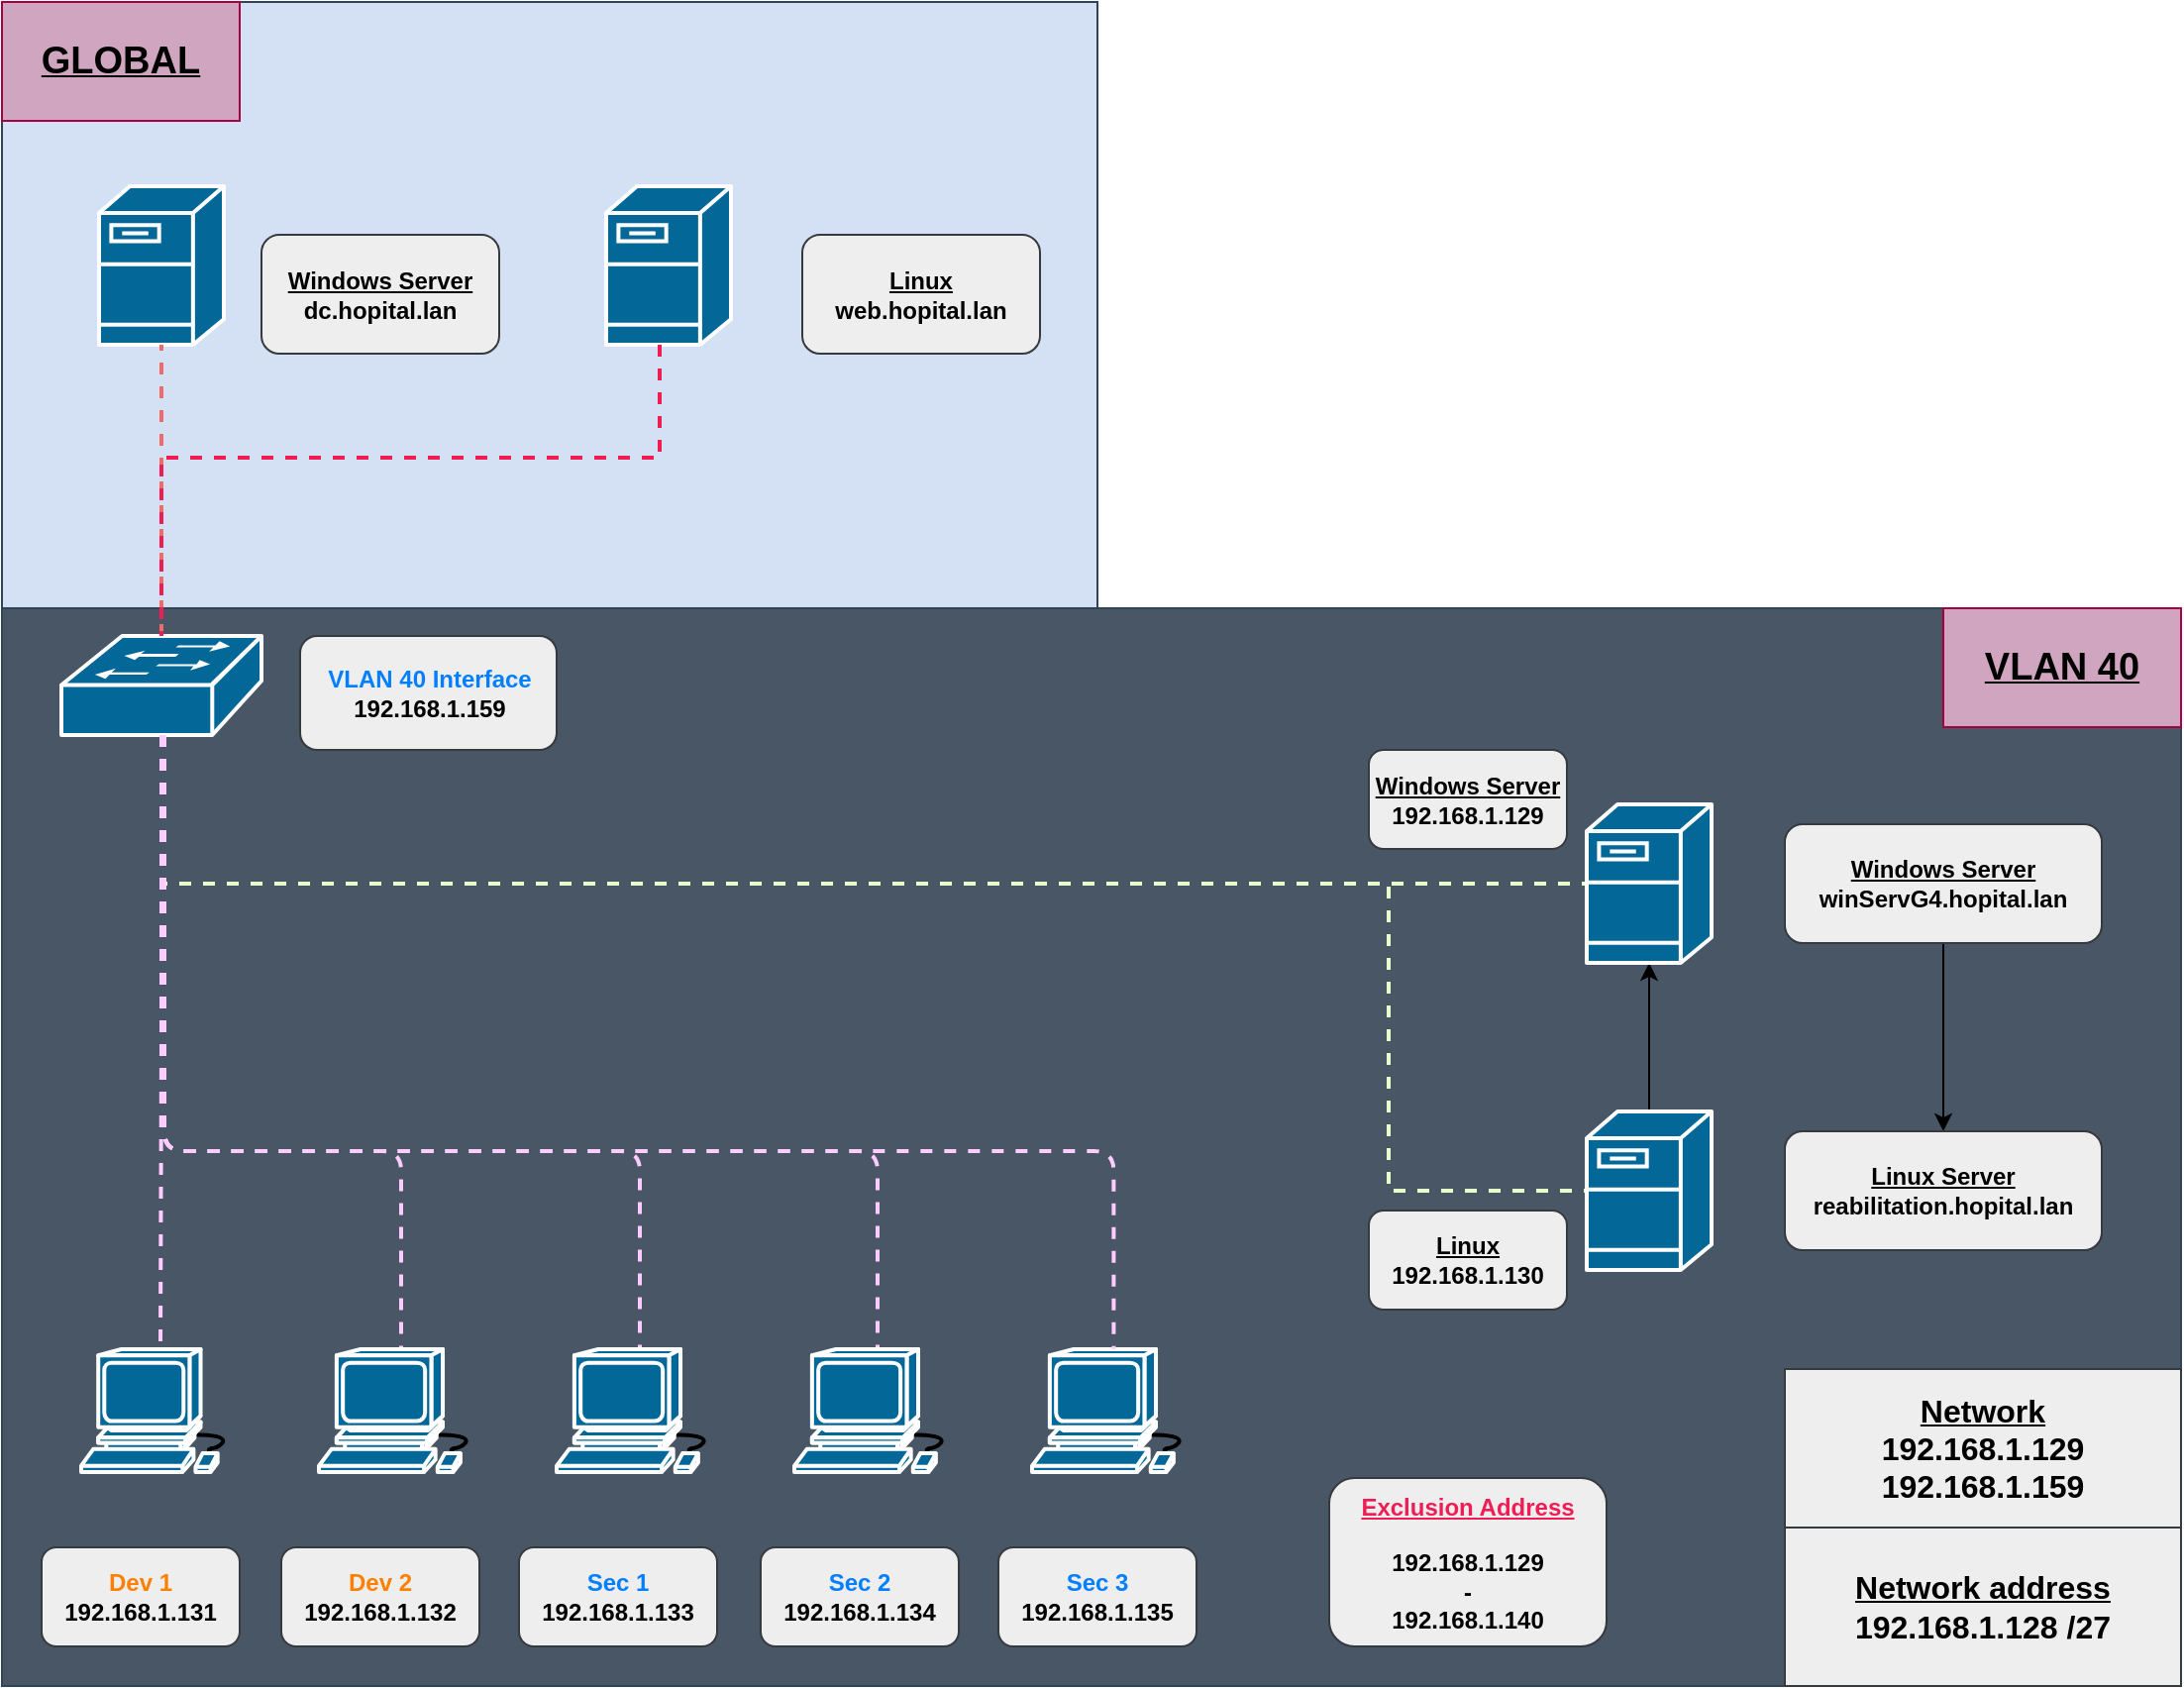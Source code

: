 <mxfile version="24.7.17">
  <diagram name="Page-1" id="822b0af5-4adb-64df-f703-e8dfc1f81529">
    <mxGraphModel dx="2100" dy="1242" grid="0" gridSize="10" guides="1" tooltips="1" connect="1" arrows="1" fold="1" page="1" pageScale="1" pageWidth="1100" pageHeight="850" background="none" math="0" shadow="0">
      <root>
        <mxCell id="0" />
        <mxCell id="1" parent="0" />
        <mxCell id="soyHDLQrWCftBUpEwsDa-52" value="" style="rounded=0;whiteSpace=wrap;html=1;fillColor=#485665;strokeColor=#314354;fontColor=#ffffff;strokeWidth=1;perimeterSpacing=0;" vertex="1" parent="1">
          <mxGeometry y="306" width="1100" height="544" as="geometry" />
        </mxCell>
        <mxCell id="soyHDLQrWCftBUpEwsDa-49" value="" style="rounded=0;whiteSpace=wrap;html=1;fillColor=#D4E1F5;strokeColor=#314354;" vertex="1" parent="1">
          <mxGeometry width="553" height="306" as="geometry" />
        </mxCell>
        <mxCell id="soyHDLQrWCftBUpEwsDa-13" style="edgeStyle=orthogonalEdgeStyle;rounded=1;orthogonalLoop=1;jettySize=auto;html=1;entryX=0.5;entryY=0;entryDx=0;entryDy=0;entryPerimeter=0;endArrow=none;endFill=0;strokeWidth=2;strokeColor=#FFCCFF;curved=0;dashed=1;comic=0;snapToPoint=0;fixDash=0;backgroundOutline=0;" edge="1" parent="1" source="soyHDLQrWCftBUpEwsDa-1" target="soyHDLQrWCftBUpEwsDa-7">
          <mxGeometry relative="1" as="geometry">
            <mxPoint x="81.5" y="400" as="targetPoint" />
            <Array as="points">
              <mxPoint x="82" y="580" />
              <mxPoint x="202" y="580" />
            </Array>
          </mxGeometry>
        </mxCell>
        <mxCell id="soyHDLQrWCftBUpEwsDa-14" style="edgeStyle=orthogonalEdgeStyle;rounded=1;orthogonalLoop=1;jettySize=auto;html=1;endArrow=none;endFill=0;strokeWidth=2;strokeColor=#FFCCFF;curved=0;dashed=1;comic=0;snapToPoint=0;fixDash=0;backgroundOutline=0;" edge="1" parent="1" source="soyHDLQrWCftBUpEwsDa-1" target="soyHDLQrWCftBUpEwsDa-10">
          <mxGeometry relative="1" as="geometry">
            <Array as="points">
              <mxPoint x="82" y="580" />
              <mxPoint x="322" y="580" />
            </Array>
          </mxGeometry>
        </mxCell>
        <mxCell id="soyHDLQrWCftBUpEwsDa-15" style="edgeStyle=orthogonalEdgeStyle;rounded=1;orthogonalLoop=1;jettySize=auto;html=1;endArrow=none;endFill=0;strokeWidth=2;strokeColor=#FFCCFF;curved=0;dashed=1;comic=0;snapToPoint=0;fixDash=0;backgroundOutline=0;" edge="1" parent="1" source="soyHDLQrWCftBUpEwsDa-1" target="soyHDLQrWCftBUpEwsDa-11">
          <mxGeometry relative="1" as="geometry">
            <Array as="points">
              <mxPoint x="82" y="580" />
              <mxPoint x="442" y="580" />
            </Array>
          </mxGeometry>
        </mxCell>
        <mxCell id="soyHDLQrWCftBUpEwsDa-23" style="edgeStyle=orthogonalEdgeStyle;rounded=0;orthogonalLoop=1;jettySize=auto;html=1;dashed=1;strokeColor=#E6FFCC;strokeWidth=2;endArrow=none;endFill=0;" edge="1" parent="1" source="soyHDLQrWCftBUpEwsDa-1" target="soyHDLQrWCftBUpEwsDa-6">
          <mxGeometry relative="1" as="geometry">
            <Array as="points">
              <mxPoint x="80" y="445" />
            </Array>
          </mxGeometry>
        </mxCell>
        <mxCell id="soyHDLQrWCftBUpEwsDa-24" style="edgeStyle=orthogonalEdgeStyle;rounded=0;orthogonalLoop=1;jettySize=auto;html=1;entryX=0;entryY=0.5;entryDx=0;entryDy=0;entryPerimeter=0;dashed=1;strokeColor=#E6FFCC;strokeWidth=2;endArrow=none;endFill=0;" edge="1" parent="1" source="soyHDLQrWCftBUpEwsDa-1" target="soyHDLQrWCftBUpEwsDa-3">
          <mxGeometry relative="1" as="geometry">
            <Array as="points">
              <mxPoint x="700" y="445" />
              <mxPoint x="700" y="600" />
            </Array>
          </mxGeometry>
        </mxCell>
        <mxCell id="soyHDLQrWCftBUpEwsDa-1" value="" style="shape=mxgraph.cisco.switches.workgroup_switch;sketch=0;html=1;pointerEvents=1;dashed=0;fillColor=#036897;strokeColor=#ffffff;strokeWidth=2;verticalLabelPosition=bottom;verticalAlign=top;align=center;outlineConnect=0;" vertex="1" parent="1">
          <mxGeometry x="30" y="320" width="101" height="50" as="geometry" />
        </mxCell>
        <mxCell id="soyHDLQrWCftBUpEwsDa-44" value="" style="edgeStyle=orthogonalEdgeStyle;rounded=0;orthogonalLoop=1;jettySize=auto;html=1;" edge="1" parent="1" source="soyHDLQrWCftBUpEwsDa-3" target="soyHDLQrWCftBUpEwsDa-6">
          <mxGeometry relative="1" as="geometry" />
        </mxCell>
        <mxCell id="soyHDLQrWCftBUpEwsDa-3" value="" style="shape=mxgraph.cisco.servers.fileserver;html=1;pointerEvents=1;fillColor=#036897;strokeColor=#ffffff;strokeWidth=2;verticalLabelPosition=bottom;verticalAlign=top;align=center;outlineConnect=0;comic=0;snapToPoint=0;fixDash=0;backgroundOutline=0;" vertex="1" parent="1">
          <mxGeometry x="800" y="560" width="63" height="80" as="geometry" />
        </mxCell>
        <mxCell id="soyHDLQrWCftBUpEwsDa-6" value="" style="shape=mxgraph.cisco.servers.fileserver;sketch=0;html=1;pointerEvents=1;dashed=0;fillColor=#036897;strokeColor=#ffffff;strokeWidth=2;verticalLabelPosition=bottom;verticalAlign=top;align=center;outlineConnect=0;" vertex="1" parent="1">
          <mxGeometry x="800" y="405" width="63" height="80" as="geometry" />
        </mxCell>
        <mxCell id="soyHDLQrWCftBUpEwsDa-7" value="" style="shape=mxgraph.cisco.computers_and_peripherals.workstation;sketch=0;html=1;pointerEvents=1;dashed=0;fillColor=#036897;strokeColor=#ffffff;strokeWidth=2;verticalLabelPosition=bottom;verticalAlign=top;align=center;outlineConnect=0;" vertex="1" parent="1">
          <mxGeometry x="160" y="680" width="83" height="62" as="geometry" />
        </mxCell>
        <mxCell id="soyHDLQrWCftBUpEwsDa-8" value="" style="shape=mxgraph.cisco.computers_and_peripherals.workstation;sketch=0;html=1;pointerEvents=1;dashed=0;fillColor=#036897;strokeColor=#ffffff;strokeWidth=2;verticalLabelPosition=bottom;verticalAlign=top;align=center;outlineConnect=0;" vertex="1" parent="1">
          <mxGeometry x="520" y="680" width="83" height="62" as="geometry" />
        </mxCell>
        <mxCell id="soyHDLQrWCftBUpEwsDa-9" value="" style="shape=mxgraph.cisco.computers_and_peripherals.workstation;sketch=0;html=1;pointerEvents=1;dashed=0;fillColor=#036897;strokeColor=#ffffff;strokeWidth=2;verticalLabelPosition=bottom;verticalAlign=top;align=center;outlineConnect=0;" vertex="1" parent="1">
          <mxGeometry x="40" y="680" width="80" height="62" as="geometry" />
        </mxCell>
        <mxCell id="soyHDLQrWCftBUpEwsDa-10" value="" style="shape=mxgraph.cisco.computers_and_peripherals.workstation;sketch=0;html=1;pointerEvents=1;dashed=0;fillColor=#036897;strokeColor=#ffffff;strokeWidth=2;verticalLabelPosition=bottom;verticalAlign=top;align=center;outlineConnect=0;" vertex="1" parent="1">
          <mxGeometry x="280" y="680" width="83" height="62" as="geometry" />
        </mxCell>
        <mxCell id="soyHDLQrWCftBUpEwsDa-11" value="" style="shape=mxgraph.cisco.computers_and_peripherals.workstation;sketch=0;html=1;pointerEvents=1;dashed=0;fillColor=#036897;strokeColor=#ffffff;strokeWidth=2;verticalLabelPosition=bottom;verticalAlign=top;align=center;outlineConnect=0;" vertex="1" parent="1">
          <mxGeometry x="400" y="680" width="83" height="62" as="geometry" />
        </mxCell>
        <mxCell id="soyHDLQrWCftBUpEwsDa-12" style="edgeStyle=orthogonalEdgeStyle;rounded=0;orthogonalLoop=1;jettySize=auto;html=1;entryX=0.5;entryY=0;entryDx=0;entryDy=0;entryPerimeter=0;endArrow=none;endFill=0;strokeColor=#FFCCFF;strokeWidth=2;startArrow=none;startFill=0;dashed=1;comic=0;snapToPoint=0;fixDash=0;backgroundOutline=0;" edge="1" parent="1" source="soyHDLQrWCftBUpEwsDa-1" target="soyHDLQrWCftBUpEwsDa-9">
          <mxGeometry relative="1" as="geometry" />
        </mxCell>
        <mxCell id="soyHDLQrWCftBUpEwsDa-16" style="edgeStyle=orthogonalEdgeStyle;rounded=1;orthogonalLoop=1;jettySize=auto;html=1;entryX=0.5;entryY=0;entryDx=0;entryDy=0;entryPerimeter=0;strokeWidth=2;strokeColor=#FFCCFF;endArrow=none;endFill=0;curved=0;targetPerimeterSpacing=0;jumpSize=0;dashed=1;comic=0;snapToPoint=0;fixDash=0;backgroundOutline=0;" edge="1" parent="1">
          <mxGeometry relative="1" as="geometry">
            <mxPoint x="81.787" y="370" as="sourcePoint" />
            <mxPoint x="561.21" y="680" as="targetPoint" />
            <Array as="points">
              <mxPoint x="81.71" y="580" />
              <mxPoint x="561.71" y="580" />
            </Array>
          </mxGeometry>
        </mxCell>
        <mxCell id="soyHDLQrWCftBUpEwsDa-25" value="" style="shape=mxgraph.cisco.servers.fileserver;sketch=0;html=1;pointerEvents=1;dashed=0;fillColor=#036897;strokeColor=#ffffff;strokeWidth=2;verticalLabelPosition=bottom;verticalAlign=top;align=center;outlineConnect=0;" vertex="1" parent="1">
          <mxGeometry x="49" y="93" width="63" height="80" as="geometry" />
        </mxCell>
        <mxCell id="soyHDLQrWCftBUpEwsDa-28" value="&lt;font color=&quot;#000000&quot;&gt;&lt;span style=&quot;font-size: 16px;&quot;&gt;&lt;b&gt;&lt;u&gt;Network address&lt;/u&gt;&lt;/b&gt;&lt;/span&gt;&lt;/font&gt;&lt;div&gt;&lt;font color=&quot;#000000&quot;&gt;&lt;span style=&quot;font-size: 16px;&quot;&gt;&lt;b&gt;192.168.1.128 /27&lt;/b&gt;&lt;/span&gt;&lt;/font&gt;&lt;/div&gt;" style="rounded=0;whiteSpace=wrap;html=1;fillColor=#EEEEEE;strokeColor=#36393D;" vertex="1" parent="1">
          <mxGeometry x="900" y="770" width="200" height="80" as="geometry" />
        </mxCell>
        <mxCell id="soyHDLQrWCftBUpEwsDa-30" style="edgeStyle=orthogonalEdgeStyle;rounded=0;orthogonalLoop=1;jettySize=auto;html=1;entryX=0.5;entryY=1;entryDx=0;entryDy=0;entryPerimeter=0;strokeColor=#F06A6A;strokeWidth=2;dashed=1;endArrow=none;endFill=0;" edge="1" parent="1" source="soyHDLQrWCftBUpEwsDa-1" target="soyHDLQrWCftBUpEwsDa-25">
          <mxGeometry relative="1" as="geometry" />
        </mxCell>
        <mxCell id="soyHDLQrWCftBUpEwsDa-31" value="&lt;div&gt;&lt;b&gt;&lt;font color=&quot;#000000&quot;&gt;&lt;u&gt;Windows Server&lt;/u&gt;&lt;/font&gt;&lt;/b&gt;&lt;/div&gt;&lt;b&gt;&lt;font color=&quot;#000000&quot;&gt;dc.hopital.lan&lt;/font&gt;&lt;/b&gt;" style="rounded=1;whiteSpace=wrap;html=1;fillColor=#EEEEEE;strokeColor=#36393D;" vertex="1" parent="1">
          <mxGeometry x="131" y="117.5" width="120" height="60" as="geometry" />
        </mxCell>
        <mxCell id="soyHDLQrWCftBUpEwsDa-34" style="edgeStyle=orthogonalEdgeStyle;rounded=0;orthogonalLoop=1;jettySize=auto;html=1;" edge="1" parent="1" source="soyHDLQrWCftBUpEwsDa-32" target="soyHDLQrWCftBUpEwsDa-33">
          <mxGeometry relative="1" as="geometry" />
        </mxCell>
        <mxCell id="soyHDLQrWCftBUpEwsDa-32" value="&lt;div&gt;&lt;b&gt;&lt;font color=&quot;#000000&quot;&gt;&lt;u&gt;Windows Server&lt;/u&gt;&lt;/font&gt;&lt;/b&gt;&lt;/div&gt;&lt;b&gt;&lt;font color=&quot;#000000&quot;&gt;winServG4.hopital.lan&lt;/font&gt;&lt;/b&gt;" style="rounded=1;whiteSpace=wrap;html=1;fillColor=#EEEEEE;strokeColor=#36393D;" vertex="1" parent="1">
          <mxGeometry x="900" y="415" width="160" height="60" as="geometry" />
        </mxCell>
        <mxCell id="soyHDLQrWCftBUpEwsDa-33" value="&lt;div&gt;&lt;b&gt;&lt;font color=&quot;#000000&quot;&gt;&lt;u&gt;Linux Server&lt;/u&gt;&lt;/font&gt;&lt;/b&gt;&lt;/div&gt;&lt;b&gt;&lt;font color=&quot;#000000&quot;&gt;reabilitation.hopital.lan&lt;/font&gt;&lt;/b&gt;" style="rounded=1;whiteSpace=wrap;html=1;fillColor=#EEEEEE;strokeColor=#36393D;" vertex="1" parent="1">
          <mxGeometry x="900" y="570" width="160" height="60" as="geometry" />
        </mxCell>
        <mxCell id="soyHDLQrWCftBUpEwsDa-35" value="&lt;div&gt;&lt;b style=&quot;&quot;&gt;&lt;font color=&quot;#ff8000&quot;&gt;Dev 1&lt;/font&gt;&lt;/b&gt;&lt;/div&gt;&lt;font color=&quot;#000000&quot;&gt;&lt;b&gt;192.168.1.131&lt;/b&gt;&lt;/font&gt;" style="rounded=1;whiteSpace=wrap;html=1;fillColor=#eeeeee;strokeColor=#36393d;" vertex="1" parent="1">
          <mxGeometry x="20" y="780" width="100" height="50" as="geometry" />
        </mxCell>
        <mxCell id="soyHDLQrWCftBUpEwsDa-36" value="&lt;div&gt;&lt;b style=&quot;&quot;&gt;&lt;font color=&quot;#ff8000&quot;&gt;Dev 2&lt;/font&gt;&lt;/b&gt;&lt;/div&gt;&lt;div&gt;&lt;b style=&quot;color: rgb(0, 0, 0);&quot;&gt;192.168.1.132&lt;/b&gt;&lt;br&gt;&lt;/div&gt;" style="rounded=1;whiteSpace=wrap;html=1;fillColor=#eeeeee;strokeColor=#36393d;" vertex="1" parent="1">
          <mxGeometry x="141" y="780" width="100" height="50" as="geometry" />
        </mxCell>
        <mxCell id="soyHDLQrWCftBUpEwsDa-37" value="&lt;div&gt;&lt;b style=&quot;&quot;&gt;&lt;font color=&quot;#007fff&quot;&gt;Sec 1&lt;/font&gt;&lt;/b&gt;&lt;/div&gt;&lt;div&gt;&lt;b style=&quot;color: rgb(0, 0, 0);&quot;&gt;192.168.1.133&lt;/b&gt;&lt;br&gt;&lt;/div&gt;" style="rounded=1;whiteSpace=wrap;html=1;fillColor=#eeeeee;strokeColor=#36393d;" vertex="1" parent="1">
          <mxGeometry x="261" y="780" width="100" height="50" as="geometry" />
        </mxCell>
        <mxCell id="soyHDLQrWCftBUpEwsDa-38" value="&lt;div&gt;&lt;b style=&quot;&quot;&gt;&lt;font color=&quot;#007fff&quot;&gt;Sec 2&lt;/font&gt;&lt;/b&gt;&lt;/div&gt;&lt;div&gt;&lt;b style=&quot;color: rgb(0, 0, 0);&quot;&gt;192.168.1.134&lt;/b&gt;&lt;br&gt;&lt;/div&gt;" style="rounded=1;whiteSpace=wrap;html=1;fillColor=#eeeeee;strokeColor=#36393d;" vertex="1" parent="1">
          <mxGeometry x="383" y="780" width="100" height="50" as="geometry" />
        </mxCell>
        <mxCell id="soyHDLQrWCftBUpEwsDa-39" value="&lt;div&gt;&lt;b style=&quot;&quot;&gt;&lt;font color=&quot;#007fff&quot;&gt;Sec 3&lt;/font&gt;&lt;/b&gt;&lt;/div&gt;&lt;div&gt;&lt;b style=&quot;color: rgb(0, 0, 0);&quot;&gt;192.168.1.135&lt;/b&gt;&lt;br&gt;&lt;/div&gt;" style="rounded=1;whiteSpace=wrap;html=1;fillColor=#EEEEEE;strokeColor=#36393D;" vertex="1" parent="1">
          <mxGeometry x="503" y="780" width="100" height="50" as="geometry" />
        </mxCell>
        <mxCell id="soyHDLQrWCftBUpEwsDa-40" value="&lt;div&gt;&lt;font color=&quot;#007fff&quot;&gt;&lt;b&gt;VLAN 40 Interface&lt;/b&gt;&lt;/font&gt;&lt;/div&gt;&lt;div&gt;&lt;b style=&quot;color: rgb(0, 0, 0); background-color: initial;&quot;&gt;192.168.1.159&lt;/b&gt;&lt;/div&gt;" style="rounded=1;whiteSpace=wrap;html=1;fillColor=#eeeeee;strokeColor=#36393d;" vertex="1" parent="1">
          <mxGeometry x="150.5" y="320" width="129.5" height="57.5" as="geometry" />
        </mxCell>
        <mxCell id="soyHDLQrWCftBUpEwsDa-41" value="&lt;b style=&quot;&quot;&gt;&lt;font color=&quot;#f01d55&quot;&gt;&lt;u&gt;Exclusion Address&lt;/u&gt;&lt;/font&gt;&lt;/b&gt;&lt;div&gt;&lt;b style=&quot;&quot;&gt;&lt;font color=&quot;#f01d55&quot;&gt;&lt;u&gt;&lt;br&gt;&lt;/u&gt;&lt;/font&gt;&lt;/b&gt;&lt;/div&gt;&lt;div&gt;&lt;font color=&quot;#000000&quot;&gt;&lt;b&gt;192.168.1.129&lt;/b&gt;&lt;/font&gt;&lt;/div&gt;&lt;div&gt;&lt;font color=&quot;#000000&quot;&gt;&lt;b&gt;-&lt;/b&gt;&lt;/font&gt;&lt;/div&gt;&lt;div&gt;&lt;font color=&quot;#000000&quot;&gt;&lt;b&gt;192.168.1.140&lt;/b&gt;&lt;/font&gt;&lt;/div&gt;" style="rounded=1;whiteSpace=wrap;html=1;fillColor=#EEEEEE;strokeColor=#36393D;" vertex="1" parent="1">
          <mxGeometry x="670" y="745" width="140" height="85" as="geometry" />
        </mxCell>
        <mxCell id="soyHDLQrWCftBUpEwsDa-42" value="&lt;div&gt;&lt;b style=&quot;&quot;&gt;&lt;font color=&quot;#000000&quot;&gt;&lt;u&gt;Windows Server&lt;/u&gt;&lt;/font&gt;&lt;/b&gt;&lt;/div&gt;&lt;div&gt;&lt;b style=&quot;color: rgb(0, 0, 0); background-color: initial;&quot;&gt;192.168.1.129&lt;/b&gt;&lt;/div&gt;" style="rounded=1;whiteSpace=wrap;html=1;fillColor=#EEEEEE;strokeColor=#36393D;" vertex="1" parent="1">
          <mxGeometry x="690" y="377.5" width="100" height="50" as="geometry" />
        </mxCell>
        <mxCell id="soyHDLQrWCftBUpEwsDa-43" value="&lt;div&gt;&lt;b style=&quot;&quot;&gt;&lt;font color=&quot;#000000&quot;&gt;&lt;u&gt;Linux&lt;/u&gt;&lt;/font&gt;&lt;/b&gt;&lt;/div&gt;&lt;div&gt;&lt;b style=&quot;color: rgb(0, 0, 0); background-color: initial;&quot;&gt;192.168.1.130&lt;/b&gt;&lt;/div&gt;" style="rounded=1;whiteSpace=wrap;html=1;fillColor=#EEEEEE;strokeColor=#36393D;" vertex="1" parent="1">
          <mxGeometry x="690" y="610" width="100" height="50" as="geometry" />
        </mxCell>
        <mxCell id="soyHDLQrWCftBUpEwsDa-45" value="&lt;font color=&quot;#000000&quot;&gt;&lt;span style=&quot;font-size: 16px;&quot;&gt;&lt;b&gt;&lt;u&gt;Network&lt;/u&gt;&lt;/b&gt;&lt;/span&gt;&lt;/font&gt;&lt;div&gt;&lt;font color=&quot;#000000&quot;&gt;&lt;span style=&quot;font-size: 16px;&quot;&gt;&lt;b&gt;192.168.1.129&lt;/b&gt;&lt;/span&gt;&lt;/font&gt;&lt;/div&gt;&lt;div&gt;&lt;font color=&quot;#000000&quot;&gt;&lt;span style=&quot;font-size: 16px;&quot;&gt;&lt;b&gt;192.168.1.159&lt;/b&gt;&lt;/span&gt;&lt;/font&gt;&lt;/div&gt;" style="rounded=0;whiteSpace=wrap;html=1;fillColor=#EEEEEE;strokeColor=#36393D;" vertex="1" parent="1">
          <mxGeometry x="900" y="690" width="200" height="80" as="geometry" />
        </mxCell>
        <mxCell id="soyHDLQrWCftBUpEwsDa-46" value="" style="shape=mxgraph.cisco.servers.fileserver;sketch=0;html=1;pointerEvents=1;dashed=0;fillColor=#036897;strokeColor=#ffffff;strokeWidth=2;verticalLabelPosition=bottom;verticalAlign=top;align=center;outlineConnect=0;" vertex="1" parent="1">
          <mxGeometry x="305" y="93" width="63" height="80" as="geometry" />
        </mxCell>
        <mxCell id="soyHDLQrWCftBUpEwsDa-47" value="&lt;font color=&quot;#000000&quot;&gt;&lt;b&gt;&lt;u&gt;Linux&lt;/u&gt;&lt;/b&gt;&lt;/font&gt;&lt;div&gt;&lt;font color=&quot;#000000&quot;&gt;&lt;b&gt;web.hopital.lan&lt;/b&gt;&lt;/font&gt;&lt;/div&gt;" style="rounded=1;whiteSpace=wrap;html=1;fillColor=#EEEEEE;strokeColor=#36393D;" vertex="1" parent="1">
          <mxGeometry x="404" y="117.5" width="120" height="60" as="geometry" />
        </mxCell>
        <mxCell id="soyHDLQrWCftBUpEwsDa-48" style="edgeStyle=orthogonalEdgeStyle;rounded=0;orthogonalLoop=1;jettySize=auto;html=1;entryX=0.5;entryY=0;entryDx=0;entryDy=0;entryPerimeter=0;strokeColor=#F01D55;dashed=1;strokeWidth=2;endArrow=none;endFill=0;" edge="1" parent="1" source="soyHDLQrWCftBUpEwsDa-46" target="soyHDLQrWCftBUpEwsDa-1">
          <mxGeometry relative="1" as="geometry">
            <Array as="points">
              <mxPoint x="332" y="230" />
              <mxPoint x="80" y="230" />
            </Array>
          </mxGeometry>
        </mxCell>
        <mxCell id="soyHDLQrWCftBUpEwsDa-50" value="&lt;b&gt;&lt;font style=&quot;font-size: 19px;&quot; color=&quot;#000000&quot;&gt;&lt;u&gt;GLOBAL&lt;/u&gt;&lt;/font&gt;&lt;/b&gt;" style="rounded=0;whiteSpace=wrap;html=1;fillColor=#D0A5C0;strokeColor=#A50040;fontColor=#ffffff;" vertex="1" parent="1">
          <mxGeometry width="120" height="60" as="geometry" />
        </mxCell>
        <mxCell id="soyHDLQrWCftBUpEwsDa-54" value="&lt;b&gt;&lt;font style=&quot;font-size: 19px;&quot; color=&quot;#000000&quot;&gt;&lt;u&gt;VLAN 40&lt;/u&gt;&lt;/font&gt;&lt;/b&gt;" style="rounded=0;whiteSpace=wrap;html=1;fillColor=#D0A5C0;strokeColor=#A50040;fontColor=#ffffff;" vertex="1" parent="1">
          <mxGeometry x="980" y="306" width="120" height="60" as="geometry" />
        </mxCell>
      </root>
    </mxGraphModel>
  </diagram>
</mxfile>
